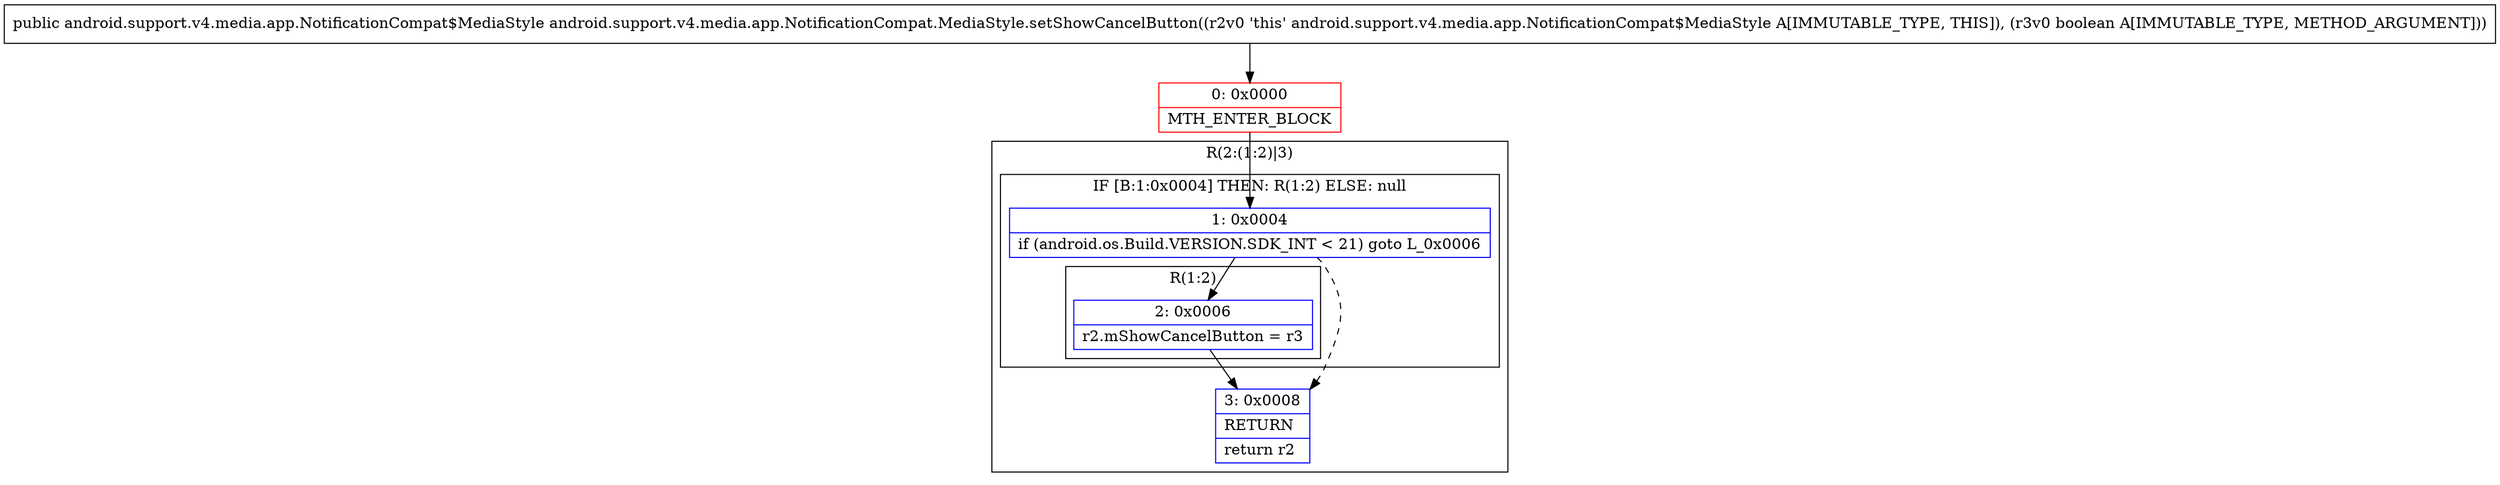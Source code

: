 digraph "CFG forandroid.support.v4.media.app.NotificationCompat.MediaStyle.setShowCancelButton(Z)Landroid\/support\/v4\/media\/app\/NotificationCompat$MediaStyle;" {
subgraph cluster_Region_1196265082 {
label = "R(2:(1:2)|3)";
node [shape=record,color=blue];
subgraph cluster_IfRegion_1154253326 {
label = "IF [B:1:0x0004] THEN: R(1:2) ELSE: null";
node [shape=record,color=blue];
Node_1 [shape=record,label="{1\:\ 0x0004|if (android.os.Build.VERSION.SDK_INT \< 21) goto L_0x0006\l}"];
subgraph cluster_Region_638479311 {
label = "R(1:2)";
node [shape=record,color=blue];
Node_2 [shape=record,label="{2\:\ 0x0006|r2.mShowCancelButton = r3\l}"];
}
}
Node_3 [shape=record,label="{3\:\ 0x0008|RETURN\l|return r2\l}"];
}
Node_0 [shape=record,color=red,label="{0\:\ 0x0000|MTH_ENTER_BLOCK\l}"];
MethodNode[shape=record,label="{public android.support.v4.media.app.NotificationCompat$MediaStyle android.support.v4.media.app.NotificationCompat.MediaStyle.setShowCancelButton((r2v0 'this' android.support.v4.media.app.NotificationCompat$MediaStyle A[IMMUTABLE_TYPE, THIS]), (r3v0 boolean A[IMMUTABLE_TYPE, METHOD_ARGUMENT])) }"];
MethodNode -> Node_0;
Node_1 -> Node_2;
Node_1 -> Node_3[style=dashed];
Node_2 -> Node_3;
Node_0 -> Node_1;
}

